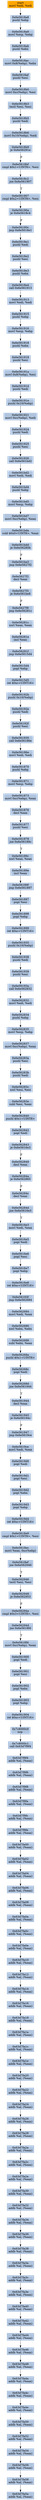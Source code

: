 digraph G {
node[shape=rectangle,style=filled,fillcolor=lightsteelblue,color=lightsteelblue]
bgcolor="transparent"
a0x6e5618a6movl_edi_edi[label="start\nmovl %edi, %edi",color="lightgrey",fillcolor="orange"];
a0x6e5618a8pushl_ebp[label="0x6e5618a8\npushl %ebp"];
a0x6e5618a9movl_esp_ebp[label="0x6e5618a9\nmovl %esp, %ebp"];
a0x6e5618abpushl_ebx[label="0x6e5618ab\npushl %ebx"];
a0x6e5618acmovl_0x8ebp__ebx[label="0x6e5618ac\nmovl 0x8(%ebp), %ebx"];
a0x6e5618afpushl_esi[label="0x6e5618af\npushl %esi"];
a0x6e5618b0movl_0xcebp__esi[label="0x6e5618b0\nmovl 0xc(%ebp), %esi"];
a0x6e5618b3testl_esi_esi[label="0x6e5618b3\ntestl %esi, %esi"];
a0x6e5618b5pushl_edi[label="0x6e5618b5\npushl %edi"];
a0x6e5618b6movl_0x10ebp__edi[label="0x6e5618b6\nmovl 0x10(%ebp), %edi"];
a0x6e5618b9je_0x6e56291e[label="0x6e5618b9\nje 0x6e56291e"];
a0x6e5618bfcmpl_0x1UINT8_esi[label="0x6e5618bf\ncmpl $0x1<UINT8>, %esi"];
a0x6e5618c2jne_0x6e561907[label="0x6e5618c2\njne 0x6e561907"];
a0x6e561907cmpl_0x2UINT8_esi[label="0x6e561907\ncmpl $0x2<UINT8>, %esi"];
a0x6e56190aje_0x6e5618c4[label="0x6e56190a\nje 0x6e5618c4"];
a0x6e56190cjmp_0x6e5618e1[label="0x6e56190c\njmp 0x6e5618e1"];
a0x6e5618e1pushl_edi[label="0x6e5618e1\npushl %edi"];
a0x6e5618e2pushl_esi[label="0x6e5618e2\npushl %esi"];
a0x6e5618e3pushl_ebx[label="0x6e5618e3\npushl %ebx"];
a0x6e5618e4call_0x6e561913[label="0x6e5618e4\ncall 0x6e561913"];
a0x6e561913movl_edi_edi[label="0x6e561913\nmovl %edi, %edi"];
a0x6e561915pushl_ebp[label="0x6e561915\npushl %ebp"];
a0x6e561916movl_esp_ebp[label="0x6e561916\nmovl %esp, %ebp"];
a0x6e561918pushl_ebx[label="0x6e561918\npushl %ebx"];
a0x6e561919pushl_esi[label="0x6e561919\npushl %esi"];
a0x6e56191amovl_0x8ebp__esi[label="0x6e56191a\nmovl 0x8(%ebp), %esi"];
a0x6e56191dpushl_edi[label="0x6e56191d\npushl %edi"];
a0x6e56191epushl_0x10ebp_[label="0x6e56191e\npushl 0x10(%ebp)"];
a0x6e561921movl_0xcebp__edi[label="0x6e561921\nmovl 0xc(%ebp), %edi"];
a0x6e561924pushl_edi[label="0x6e561924\npushl %edi"];
a0x6e561925pushl_esi[label="0x6e561925\npushl %esi"];
a0x6e561926call_0x6e561bd2[label="0x6e561926\ncall 0x6e561bd2"];
a0x6e561bd2movl_edi_edi[label="0x6e561bd2\nmovl %edi, %edi"];
a0x6e561bd4pushl_ebp[label="0x6e561bd4\npushl %ebp"];
a0x6e561bd5movl_esp_ebp[label="0x6e561bd5\nmovl %esp, %ebp"];
a0x6e561bd7movl_0xcebp__eax[label="0x6e561bd7\nmovl 0xc(%ebp), %eax"];
a0x6e561bdasubl_0x0UINT8_eax[label="0x6e561bda\nsubl $0x0<UINT8>, %eax"];
a0x6e561bddje_0x6e56280b[label="0x6e561bdd\nje 0x6e56280b"];
a0x6e561be3jmp_0x6e5627f2[label="0x6e561be3\njmp 0x6e5627f2"];
a0x6e5627f2decl_eax[label="0x6e5627f2\ndecl %eax"];
a0x6e5627f3je_0x6e561be8[label="0x6e5627f3\nje 0x6e561be8"];
a0x6e5627f9jmp_0x6e56281c[label="0x6e5627f9\njmp 0x6e56281c"];
a0x6e56281cxorl_eax_eax[label="0x6e56281c\nxorl %eax, %eax"];
a0x6e56281eincl_eax[label="0x6e56281e\nincl %eax"];
a0x6e56281fjmp_0x6e5615d4[label="0x6e56281f\njmp 0x6e5615d4"];
a0x6e5615d4popl_ebp[label="0x6e5615d4\npopl %ebp"];
a0x6e5615d5ret_0xcUINT16[label="0x6e5615d5\nret $0xc<UINT16>"];
a0x6e56192bpushl_0x10ebp_[label="0x6e56192b\npushl 0x10(%ebp)"];
a0x6e56192epushl_edi[label="0x6e56192e\npushl %edi"];
a0x6e56192fpushl_esi[label="0x6e56192f\npushl %esi"];
a0x6e561930call_0x6e56186e[label="0x6e561930\ncall 0x6e56186e"];
a0x6e56186emovl_edi_edi[label="0x6e56186e\nmovl %edi, %edi"];
a0x6e561870pushl_ebp[label="0x6e561870\npushl %ebp"];
a0x6e561871movl_esp_ebp[label="0x6e561871\nmovl %esp, %ebp"];
a0x6e561873movl_0xcebp__eax[label="0x6e561873\nmovl 0xc(%ebp), %eax"];
a0x6e561876decl_eax[label="0x6e561876\ndecl %eax"];
a0x6e561877pushl_esi[label="0x6e561877\npushl %esi"];
a0x6e561878jne_0x6e56189c[label="0x6e561878\njne 0x6e56189c"];
a0x6e56189cxorl_eax_eax[label="0x6e56189c\nxorl %eax, %eax"];
a0x6e56189eincl_eax[label="0x6e56189e\nincl %eax"];
a0x6e56189fjmp_0x6e561897[label="0x6e56189f\njmp 0x6e561897"];
a0x6e561897popl_esi[label="0x6e561897\npopl %esi"];
a0x6e561898popl_ebp[label="0x6e561898\npopl %ebp"];
a0x6e561899ret_0xcUINT16[label="0x6e561899\nret $0xc<UINT16>"];
a0x6e561935pushl_0x10ebp_[label="0x6e561935\npushl 0x10(%ebp)"];
a0x6e561938pushl_edi[label="0x6e561938\npushl %edi"];
a0x6e561939pushl_esi[label="0x6e561939\npushl %esi"];
a0x6e56193acall_0x6e562832[label="0x6e56193a\ncall 0x6e562832"];
a0x6e562832movl_edi_edi[label="0x6e562832\nmovl %edi, %edi"];
a0x6e562834pushl_ebp[label="0x6e562834\npushl %ebp"];
a0x6e562835movl_esp_ebp[label="0x6e562835\nmovl %esp, %ebp"];
a0x6e562837movl_0xcebp__eax[label="0x6e562837\nmovl 0xc(%ebp), %eax"];
a0x6e56283apushl_esi[label="0x6e56283a\npushl %esi"];
a0x6e56283bpushl_edi[label="0x6e56283b\npushl %edi"];
a0x6e56283cxorl_esi_esi[label="0x6e56283c\nxorl %esi, %esi"];
a0x6e56283esubl_esi_eax[label="0x6e56283e\nsubl %esi, %eax"];
a0x6e562840pushl_0x1UINT8[label="0x6e562840\npushl $0x1<UINT8>"];
a0x6e562842popl_edi[label="0x6e562842\npopl %edi"];
a0x6e562843je_0x6e5616e3[label="0x6e562843\nje 0x6e5616e3"];
a0x6e562849decl_eax[label="0x6e562849\ndecl %eax"];
a0x6e56284aje_0x6e562865[label="0x6e56284a\nje 0x6e562865"];
a0x6e56284cdecl_eax[label="0x6e56284c\ndecl %eax"];
a0x6e56284djne_0x6e5616e3[label="0x6e56284d\njne 0x6e5616e3"];
a0x6e5616e3movl_edi_eax[label="0x6e5616e3\nmovl %edi, %eax"];
a0x6e5616e5popl_edi[label="0x6e5616e5\npopl %edi"];
a0x6e5616e6popl_esi[label="0x6e5616e6\npopl %esi"];
a0x6e5616e7popl_ebp[label="0x6e5616e7\npopl %ebp"];
a0x6e5616e8ret_0xcUINT16[label="0x6e5616e8\nret $0xc<UINT16>"];
a0x6e56193fjmp_0x6e562684[label="0x6e56193f\njmp 0x6e562684"];
a0x6e562684movl_edi_eax[label="0x6e562684\nmovl %edi, %eax"];
a0x6e562686xorl_ebx_ebx[label="0x6e562686\nxorl %ebx, %ebx"];
a0x6e562688subl_ebx_eax[label="0x6e562688\nsubl %ebx, %eax"];
a0x6e56268apushl_0x1UINT8[label="0x6e56268a\npushl $0x1<UINT8>"];
a0x6e56268cpopl_edi[label="0x6e56268c\npopl %edi"];
a0x6e56268djne_0x6e561944[label="0x6e56268d\njne 0x6e561944"];
a0x6e561944decl_eax[label="0x6e561944\ndecl %eax"];
a0x6e561945je_0x6e56194c[label="0x6e561945\nje 0x6e56194c"];
a0x6e561947jmp_0x6e5619ce[label="0x6e561947\njmp 0x6e5619ce"];
a0x6e5619cemovl_edi_eax[label="0x6e5619ce\nmovl %edi, %eax"];
a0x6e5619d0popl_edi[label="0x6e5619d0\npopl %edi"];
a0x6e5619d1popl_esi[label="0x6e5619d1\npopl %esi"];
a0x6e5619d2popl_ebx[label="0x6e5619d2\npopl %ebx"];
a0x6e5619d3popl_ebp[label="0x6e5619d3\npopl %ebp"];
a0x6e5619d4ret_0xcUINT16[label="0x6e5619d4\nret $0xc<UINT16>"];
a0x6e5618e9cmpl_0x1UINT8_esi[label="0x6e5618e9\ncmpl $0x1<UINT8>, %esi"];
a0x6e5618ecmovl_eax_0xcebp_[label="0x6e5618ec\nmovl %eax, 0xc(%ebp)"];
a0x6e5618efjne_0x6e562946[label="0x6e5618ef\njne 0x6e562946"];
a0x6e562946testl_esi_esi[label="0x6e562946\ntestl %esi, %esi"];
a0x6e562948je_0x6e562953[label="0x6e562948\nje 0x6e562953"];
a0x6e56294acmpl_0x3UINT8_esi[label="0x6e56294a\ncmpl $0x3<UINT8>, %esi"];
a0x6e56294djne_0x6e5618fd[label="0x6e56294d\njne 0x6e5618fd"];
a0x6e5618fdmovl_0xcebp__eax[label="0x6e5618fd\nmovl 0xc(%ebp), %eax"];
a0x6e561900popl_edi[label="0x6e561900\npopl %edi"];
a0x6e561901popl_esi[label="0x6e561901\npopl %esi"];
a0x6e561902popl_ebx[label="0x6e561902\npopl %ebx"];
a0x6e561903popl_ebp[label="0x6e561903\npopl %ebp"];
a0x6e561904ret_0xcUINT16[label="0x6e561904\nret $0xc<UINT16>"];
a0x7c8000c0nop_[label="0x7c8000c0\nnop "];
a0x7c8000c1call_0x63d7f9f4[label="0x7c8000c1\ncall 0x63d7f9f4"];
a0x63d7f9f4addb_al_eax_[label="0x63d7f9f4\naddb %al, (%eax)"];
a0x63d7f9f6addb_al_eax_[label="0x63d7f9f6\naddb %al, (%eax)"];
a0x63d7f9f8addb_al_eax_[label="0x63d7f9f8\naddb %al, (%eax)"];
a0x63d7f9faaddb_al_eax_[label="0x63d7f9fa\naddb %al, (%eax)"];
a0x63d7f9fcaddb_al_eax_[label="0x63d7f9fc\naddb %al, (%eax)"];
a0x63d7f9feaddb_al_eax_[label="0x63d7f9fe\naddb %al, (%eax)"];
a0x63d7fa00addb_al_eax_[label="0x63d7fa00\naddb %al, (%eax)"];
a0x63d7fa02addb_al_eax_[label="0x63d7fa02\naddb %al, (%eax)"];
a0x63d7fa04addb_al_eax_[label="0x63d7fa04\naddb %al, (%eax)"];
a0x63d7fa06addb_al_eax_[label="0x63d7fa06\naddb %al, (%eax)"];
a0x63d7fa08addb_al_eax_[label="0x63d7fa08\naddb %al, (%eax)"];
a0x63d7fa0aaddb_al_eax_[label="0x63d7fa0a\naddb %al, (%eax)"];
a0x63d7fa0caddb_al_eax_[label="0x63d7fa0c\naddb %al, (%eax)"];
a0x63d7fa0eaddb_al_eax_[label="0x63d7fa0e\naddb %al, (%eax)"];
a0x63d7fa10addb_al_eax_[label="0x63d7fa10\naddb %al, (%eax)"];
a0x63d7fa12addb_al_eax_[label="0x63d7fa12\naddb %al, (%eax)"];
a0x63d7fa14addb_al_eax_[label="0x63d7fa14\naddb %al, (%eax)"];
a0x63d7fa16addb_al_eax_[label="0x63d7fa16\naddb %al, (%eax)"];
a0x63d7fa18addb_al_eax_[label="0x63d7fa18\naddb %al, (%eax)"];
a0x63d7fa1aaddb_al_eax_[label="0x63d7fa1a\naddb %al, (%eax)"];
a0x63d7fa1caddb_al_eax_[label="0x63d7fa1c\naddb %al, (%eax)"];
a0x63d7fa1eaddb_al_eax_[label="0x63d7fa1e\naddb %al, (%eax)"];
a0x63d7fa20addb_al_eax_[label="0x63d7fa20\naddb %al, (%eax)"];
a0x63d7fa22addb_al_eax_[label="0x63d7fa22\naddb %al, (%eax)"];
a0x63d7fa24addb_al_eax_[label="0x63d7fa24\naddb %al, (%eax)"];
a0x63d7fa26addb_al_eax_[label="0x63d7fa26\naddb %al, (%eax)"];
a0x63d7fa28addb_al_eax_[label="0x63d7fa28\naddb %al, (%eax)"];
a0x63d7fa2aaddb_al_eax_[label="0x63d7fa2a\naddb %al, (%eax)"];
a0x63d7fa2caddb_al_eax_[label="0x63d7fa2c\naddb %al, (%eax)"];
a0x63d7fa2eaddb_al_eax_[label="0x63d7fa2e\naddb %al, (%eax)"];
a0x63d7fa30addb_al_eax_[label="0x63d7fa30\naddb %al, (%eax)"];
a0x63d7fa32addb_al_eax_[label="0x63d7fa32\naddb %al, (%eax)"];
a0x63d7fa34addb_al_eax_[label="0x63d7fa34\naddb %al, (%eax)"];
a0x63d7fa36addb_al_eax_[label="0x63d7fa36\naddb %al, (%eax)"];
a0x63d7fa38addb_al_eax_[label="0x63d7fa38\naddb %al, (%eax)"];
a0x63d7fa3aaddb_al_eax_[label="0x63d7fa3a\naddb %al, (%eax)"];
a0x63d7fa3caddb_al_eax_[label="0x63d7fa3c\naddb %al, (%eax)"];
a0x63d7fa3eaddb_al_eax_[label="0x63d7fa3e\naddb %al, (%eax)"];
a0x63d7fa40addb_al_eax_[label="0x63d7fa40\naddb %al, (%eax)"];
a0x63d7fa42addb_al_eax_[label="0x63d7fa42\naddb %al, (%eax)"];
a0x63d7fa44addb_al_eax_[label="0x63d7fa44\naddb %al, (%eax)"];
a0x63d7fa46addb_al_eax_[label="0x63d7fa46\naddb %al, (%eax)"];
a0x63d7fa48addb_al_eax_[label="0x63d7fa48\naddb %al, (%eax)"];
a0x63d7fa4aaddb_al_eax_[label="0x63d7fa4a\naddb %al, (%eax)"];
a0x63d7fa4caddb_al_eax_[label="0x63d7fa4c\naddb %al, (%eax)"];
a0x63d7fa4eaddb_al_eax_[label="0x63d7fa4e\naddb %al, (%eax)"];
a0x63d7fa50addb_al_eax_[label="0x63d7fa50\naddb %al, (%eax)"];
a0x63d7fa52addb_al_eax_[label="0x63d7fa52\naddb %al, (%eax)"];
a0x63d7fa54addb_al_eax_[label="0x63d7fa54\naddb %al, (%eax)"];
a0x63d7fa56addb_al_eax_[label="0x63d7fa56\naddb %al, (%eax)"];
a0x63d7fa58addb_al_eax_[label="0x63d7fa58\naddb %al, (%eax)"];
a0x63d7fa5aaddb_al_eax_[label="0x63d7fa5a\naddb %al, (%eax)"];
a0x6e5618a6movl_edi_edi -> a0x6e5618a8pushl_ebp [color="#000000"];
a0x6e5618a8pushl_ebp -> a0x6e5618a9movl_esp_ebp [color="#000000"];
a0x6e5618a9movl_esp_ebp -> a0x6e5618abpushl_ebx [color="#000000"];
a0x6e5618abpushl_ebx -> a0x6e5618acmovl_0x8ebp__ebx [color="#000000"];
a0x6e5618acmovl_0x8ebp__ebx -> a0x6e5618afpushl_esi [color="#000000"];
a0x6e5618afpushl_esi -> a0x6e5618b0movl_0xcebp__esi [color="#000000"];
a0x6e5618b0movl_0xcebp__esi -> a0x6e5618b3testl_esi_esi [color="#000000"];
a0x6e5618b3testl_esi_esi -> a0x6e5618b5pushl_edi [color="#000000"];
a0x6e5618b5pushl_edi -> a0x6e5618b6movl_0x10ebp__edi [color="#000000"];
a0x6e5618b6movl_0x10ebp__edi -> a0x6e5618b9je_0x6e56291e [color="#000000"];
a0x6e5618b9je_0x6e56291e -> a0x6e5618bfcmpl_0x1UINT8_esi [color="#000000",label="F"];
a0x6e5618bfcmpl_0x1UINT8_esi -> a0x6e5618c2jne_0x6e561907 [color="#000000"];
a0x6e5618c2jne_0x6e561907 -> a0x6e561907cmpl_0x2UINT8_esi [color="#000000",label="T"];
a0x6e561907cmpl_0x2UINT8_esi -> a0x6e56190aje_0x6e5618c4 [color="#000000"];
a0x6e56190aje_0x6e5618c4 -> a0x6e56190cjmp_0x6e5618e1 [color="#000000",label="F"];
a0x6e56190cjmp_0x6e5618e1 -> a0x6e5618e1pushl_edi [color="#000000"];
a0x6e5618e1pushl_edi -> a0x6e5618e2pushl_esi [color="#000000"];
a0x6e5618e2pushl_esi -> a0x6e5618e3pushl_ebx [color="#000000"];
a0x6e5618e3pushl_ebx -> a0x6e5618e4call_0x6e561913 [color="#000000"];
a0x6e5618e4call_0x6e561913 -> a0x6e561913movl_edi_edi [color="#000000"];
a0x6e561913movl_edi_edi -> a0x6e561915pushl_ebp [color="#000000"];
a0x6e561915pushl_ebp -> a0x6e561916movl_esp_ebp [color="#000000"];
a0x6e561916movl_esp_ebp -> a0x6e561918pushl_ebx [color="#000000"];
a0x6e561918pushl_ebx -> a0x6e561919pushl_esi [color="#000000"];
a0x6e561919pushl_esi -> a0x6e56191amovl_0x8ebp__esi [color="#000000"];
a0x6e56191amovl_0x8ebp__esi -> a0x6e56191dpushl_edi [color="#000000"];
a0x6e56191dpushl_edi -> a0x6e56191epushl_0x10ebp_ [color="#000000"];
a0x6e56191epushl_0x10ebp_ -> a0x6e561921movl_0xcebp__edi [color="#000000"];
a0x6e561921movl_0xcebp__edi -> a0x6e561924pushl_edi [color="#000000"];
a0x6e561924pushl_edi -> a0x6e561925pushl_esi [color="#000000"];
a0x6e561925pushl_esi -> a0x6e561926call_0x6e561bd2 [color="#000000"];
a0x6e561926call_0x6e561bd2 -> a0x6e561bd2movl_edi_edi [color="#000000"];
a0x6e561bd2movl_edi_edi -> a0x6e561bd4pushl_ebp [color="#000000"];
a0x6e561bd4pushl_ebp -> a0x6e561bd5movl_esp_ebp [color="#000000"];
a0x6e561bd5movl_esp_ebp -> a0x6e561bd7movl_0xcebp__eax [color="#000000"];
a0x6e561bd7movl_0xcebp__eax -> a0x6e561bdasubl_0x0UINT8_eax [color="#000000"];
a0x6e561bdasubl_0x0UINT8_eax -> a0x6e561bddje_0x6e56280b [color="#000000"];
a0x6e561bddje_0x6e56280b -> a0x6e561be3jmp_0x6e5627f2 [color="#000000",label="F"];
a0x6e561be3jmp_0x6e5627f2 -> a0x6e5627f2decl_eax [color="#000000"];
a0x6e5627f2decl_eax -> a0x6e5627f3je_0x6e561be8 [color="#000000"];
a0x6e5627f3je_0x6e561be8 -> a0x6e5627f9jmp_0x6e56281c [color="#000000",label="F"];
a0x6e5627f9jmp_0x6e56281c -> a0x6e56281cxorl_eax_eax [color="#000000"];
a0x6e56281cxorl_eax_eax -> a0x6e56281eincl_eax [color="#000000"];
a0x6e56281eincl_eax -> a0x6e56281fjmp_0x6e5615d4 [color="#000000"];
a0x6e56281fjmp_0x6e5615d4 -> a0x6e5615d4popl_ebp [color="#000000"];
a0x6e5615d4popl_ebp -> a0x6e5615d5ret_0xcUINT16 [color="#000000"];
a0x6e5615d5ret_0xcUINT16 -> a0x6e56192bpushl_0x10ebp_ [color="#000000"];
a0x6e56192bpushl_0x10ebp_ -> a0x6e56192epushl_edi [color="#000000"];
a0x6e56192epushl_edi -> a0x6e56192fpushl_esi [color="#000000"];
a0x6e56192fpushl_esi -> a0x6e561930call_0x6e56186e [color="#000000"];
a0x6e561930call_0x6e56186e -> a0x6e56186emovl_edi_edi [color="#000000"];
a0x6e56186emovl_edi_edi -> a0x6e561870pushl_ebp [color="#000000"];
a0x6e561870pushl_ebp -> a0x6e561871movl_esp_ebp [color="#000000"];
a0x6e561871movl_esp_ebp -> a0x6e561873movl_0xcebp__eax [color="#000000"];
a0x6e561873movl_0xcebp__eax -> a0x6e561876decl_eax [color="#000000"];
a0x6e561876decl_eax -> a0x6e561877pushl_esi [color="#000000"];
a0x6e561877pushl_esi -> a0x6e561878jne_0x6e56189c [color="#000000"];
a0x6e561878jne_0x6e56189c -> a0x6e56189cxorl_eax_eax [color="#000000",label="T"];
a0x6e56189cxorl_eax_eax -> a0x6e56189eincl_eax [color="#000000"];
a0x6e56189eincl_eax -> a0x6e56189fjmp_0x6e561897 [color="#000000"];
a0x6e56189fjmp_0x6e561897 -> a0x6e561897popl_esi [color="#000000"];
a0x6e561897popl_esi -> a0x6e561898popl_ebp [color="#000000"];
a0x6e561898popl_ebp -> a0x6e561899ret_0xcUINT16 [color="#000000"];
a0x6e561899ret_0xcUINT16 -> a0x6e561935pushl_0x10ebp_ [color="#000000"];
a0x6e561935pushl_0x10ebp_ -> a0x6e561938pushl_edi [color="#000000"];
a0x6e561938pushl_edi -> a0x6e561939pushl_esi [color="#000000"];
a0x6e561939pushl_esi -> a0x6e56193acall_0x6e562832 [color="#000000"];
a0x6e56193acall_0x6e562832 -> a0x6e562832movl_edi_edi [color="#000000"];
a0x6e562832movl_edi_edi -> a0x6e562834pushl_ebp [color="#000000"];
a0x6e562834pushl_ebp -> a0x6e562835movl_esp_ebp [color="#000000"];
a0x6e562835movl_esp_ebp -> a0x6e562837movl_0xcebp__eax [color="#000000"];
a0x6e562837movl_0xcebp__eax -> a0x6e56283apushl_esi [color="#000000"];
a0x6e56283apushl_esi -> a0x6e56283bpushl_edi [color="#000000"];
a0x6e56283bpushl_edi -> a0x6e56283cxorl_esi_esi [color="#000000"];
a0x6e56283cxorl_esi_esi -> a0x6e56283esubl_esi_eax [color="#000000"];
a0x6e56283esubl_esi_eax -> a0x6e562840pushl_0x1UINT8 [color="#000000"];
a0x6e562840pushl_0x1UINT8 -> a0x6e562842popl_edi [color="#000000"];
a0x6e562842popl_edi -> a0x6e562843je_0x6e5616e3 [color="#000000"];
a0x6e562843je_0x6e5616e3 -> a0x6e562849decl_eax [color="#000000",label="F"];
a0x6e562849decl_eax -> a0x6e56284aje_0x6e562865 [color="#000000"];
a0x6e56284aje_0x6e562865 -> a0x6e56284cdecl_eax [color="#000000",label="F"];
a0x6e56284cdecl_eax -> a0x6e56284djne_0x6e5616e3 [color="#000000"];
a0x6e56284djne_0x6e5616e3 -> a0x6e5616e3movl_edi_eax [color="#000000",label="T"];
a0x6e5616e3movl_edi_eax -> a0x6e5616e5popl_edi [color="#000000"];
a0x6e5616e5popl_edi -> a0x6e5616e6popl_esi [color="#000000"];
a0x6e5616e6popl_esi -> a0x6e5616e7popl_ebp [color="#000000"];
a0x6e5616e7popl_ebp -> a0x6e5616e8ret_0xcUINT16 [color="#000000"];
a0x6e5616e8ret_0xcUINT16 -> a0x6e56193fjmp_0x6e562684 [color="#000000"];
a0x6e56193fjmp_0x6e562684 -> a0x6e562684movl_edi_eax [color="#000000"];
a0x6e562684movl_edi_eax -> a0x6e562686xorl_ebx_ebx [color="#000000"];
a0x6e562686xorl_ebx_ebx -> a0x6e562688subl_ebx_eax [color="#000000"];
a0x6e562688subl_ebx_eax -> a0x6e56268apushl_0x1UINT8 [color="#000000"];
a0x6e56268apushl_0x1UINT8 -> a0x6e56268cpopl_edi [color="#000000"];
a0x6e56268cpopl_edi -> a0x6e56268djne_0x6e561944 [color="#000000"];
a0x6e56268djne_0x6e561944 -> a0x6e561944decl_eax [color="#000000",label="T"];
a0x6e561944decl_eax -> a0x6e561945je_0x6e56194c [color="#000000"];
a0x6e561945je_0x6e56194c -> a0x6e561947jmp_0x6e5619ce [color="#000000",label="F"];
a0x6e561947jmp_0x6e5619ce -> a0x6e5619cemovl_edi_eax [color="#000000"];
a0x6e5619cemovl_edi_eax -> a0x6e5619d0popl_edi [color="#000000"];
a0x6e5619d0popl_edi -> a0x6e5619d1popl_esi [color="#000000"];
a0x6e5619d1popl_esi -> a0x6e5619d2popl_ebx [color="#000000"];
a0x6e5619d2popl_ebx -> a0x6e5619d3popl_ebp [color="#000000"];
a0x6e5619d3popl_ebp -> a0x6e5619d4ret_0xcUINT16 [color="#000000"];
a0x6e5619d4ret_0xcUINT16 -> a0x6e5618e9cmpl_0x1UINT8_esi [color="#000000"];
a0x6e5618e9cmpl_0x1UINT8_esi -> a0x6e5618ecmovl_eax_0xcebp_ [color="#000000"];
a0x6e5618ecmovl_eax_0xcebp_ -> a0x6e5618efjne_0x6e562946 [color="#000000"];
a0x6e5618efjne_0x6e562946 -> a0x6e562946testl_esi_esi [color="#000000",label="T"];
a0x6e562946testl_esi_esi -> a0x6e562948je_0x6e562953 [color="#000000"];
a0x6e562948je_0x6e562953 -> a0x6e56294acmpl_0x3UINT8_esi [color="#000000",label="F"];
a0x6e56294acmpl_0x3UINT8_esi -> a0x6e56294djne_0x6e5618fd [color="#000000"];
a0x6e56294djne_0x6e5618fd -> a0x6e5618fdmovl_0xcebp__eax [color="#000000",label="T"];
a0x6e5618fdmovl_0xcebp__eax -> a0x6e561900popl_edi [color="#000000"];
a0x6e561900popl_edi -> a0x6e561901popl_esi [color="#000000"];
a0x6e561901popl_esi -> a0x6e561902popl_ebx [color="#000000"];
a0x6e561902popl_ebx -> a0x6e561903popl_ebp [color="#000000"];
a0x6e561903popl_ebp -> a0x6e561904ret_0xcUINT16 [color="#000000"];
a0x6e561904ret_0xcUINT16 -> a0x7c8000c0nop_ [color="#000000"];
a0x7c8000c0nop_ -> a0x7c8000c1call_0x63d7f9f4 [color="#000000"];
a0x7c8000c1call_0x63d7f9f4 -> a0x63d7f9f4addb_al_eax_ [color="#000000"];
a0x63d7f9f4addb_al_eax_ -> a0x63d7f9f6addb_al_eax_ [color="#000000"];
a0x63d7f9f6addb_al_eax_ -> a0x63d7f9f8addb_al_eax_ [color="#000000"];
a0x63d7f9f8addb_al_eax_ -> a0x63d7f9faaddb_al_eax_ [color="#000000"];
a0x63d7f9faaddb_al_eax_ -> a0x63d7f9fcaddb_al_eax_ [color="#000000"];
a0x63d7f9fcaddb_al_eax_ -> a0x63d7f9feaddb_al_eax_ [color="#000000"];
a0x63d7f9feaddb_al_eax_ -> a0x63d7fa00addb_al_eax_ [color="#000000"];
a0x63d7fa00addb_al_eax_ -> a0x63d7fa02addb_al_eax_ [color="#000000"];
a0x63d7fa02addb_al_eax_ -> a0x63d7fa04addb_al_eax_ [color="#000000"];
a0x63d7fa04addb_al_eax_ -> a0x63d7fa06addb_al_eax_ [color="#000000"];
a0x63d7fa06addb_al_eax_ -> a0x63d7fa08addb_al_eax_ [color="#000000"];
a0x63d7fa08addb_al_eax_ -> a0x63d7fa0aaddb_al_eax_ [color="#000000"];
a0x63d7fa0aaddb_al_eax_ -> a0x63d7fa0caddb_al_eax_ [color="#000000"];
a0x63d7fa0caddb_al_eax_ -> a0x63d7fa0eaddb_al_eax_ [color="#000000"];
a0x63d7fa0eaddb_al_eax_ -> a0x63d7fa10addb_al_eax_ [color="#000000"];
a0x63d7fa10addb_al_eax_ -> a0x63d7fa12addb_al_eax_ [color="#000000"];
a0x63d7fa12addb_al_eax_ -> a0x63d7fa14addb_al_eax_ [color="#000000"];
a0x63d7fa14addb_al_eax_ -> a0x63d7fa16addb_al_eax_ [color="#000000"];
a0x63d7fa16addb_al_eax_ -> a0x63d7fa18addb_al_eax_ [color="#000000"];
a0x63d7fa18addb_al_eax_ -> a0x63d7fa1aaddb_al_eax_ [color="#000000"];
a0x63d7fa1aaddb_al_eax_ -> a0x63d7fa1caddb_al_eax_ [color="#000000"];
a0x63d7fa1caddb_al_eax_ -> a0x63d7fa1eaddb_al_eax_ [color="#000000"];
a0x63d7fa1eaddb_al_eax_ -> a0x63d7fa20addb_al_eax_ [color="#000000"];
a0x63d7fa20addb_al_eax_ -> a0x63d7fa22addb_al_eax_ [color="#000000"];
a0x63d7fa22addb_al_eax_ -> a0x63d7fa24addb_al_eax_ [color="#000000"];
a0x63d7fa24addb_al_eax_ -> a0x63d7fa26addb_al_eax_ [color="#000000"];
a0x63d7fa26addb_al_eax_ -> a0x63d7fa28addb_al_eax_ [color="#000000"];
a0x63d7fa28addb_al_eax_ -> a0x63d7fa2aaddb_al_eax_ [color="#000000"];
a0x63d7fa2aaddb_al_eax_ -> a0x63d7fa2caddb_al_eax_ [color="#000000"];
a0x63d7fa2caddb_al_eax_ -> a0x63d7fa2eaddb_al_eax_ [color="#000000"];
a0x63d7fa2eaddb_al_eax_ -> a0x63d7fa30addb_al_eax_ [color="#000000"];
a0x63d7fa30addb_al_eax_ -> a0x63d7fa32addb_al_eax_ [color="#000000"];
a0x63d7fa32addb_al_eax_ -> a0x63d7fa34addb_al_eax_ [color="#000000"];
a0x63d7fa34addb_al_eax_ -> a0x63d7fa36addb_al_eax_ [color="#000000"];
a0x63d7fa36addb_al_eax_ -> a0x63d7fa38addb_al_eax_ [color="#000000"];
a0x63d7fa38addb_al_eax_ -> a0x63d7fa3aaddb_al_eax_ [color="#000000"];
a0x63d7fa3aaddb_al_eax_ -> a0x63d7fa3caddb_al_eax_ [color="#000000"];
a0x63d7fa3caddb_al_eax_ -> a0x63d7fa3eaddb_al_eax_ [color="#000000"];
a0x63d7fa3eaddb_al_eax_ -> a0x63d7fa40addb_al_eax_ [color="#000000"];
a0x63d7fa40addb_al_eax_ -> a0x63d7fa42addb_al_eax_ [color="#000000"];
a0x63d7fa42addb_al_eax_ -> a0x63d7fa44addb_al_eax_ [color="#000000"];
a0x63d7fa44addb_al_eax_ -> a0x63d7fa46addb_al_eax_ [color="#000000"];
a0x63d7fa46addb_al_eax_ -> a0x63d7fa48addb_al_eax_ [color="#000000"];
a0x63d7fa48addb_al_eax_ -> a0x63d7fa4aaddb_al_eax_ [color="#000000"];
a0x63d7fa4aaddb_al_eax_ -> a0x63d7fa4caddb_al_eax_ [color="#000000"];
a0x63d7fa4caddb_al_eax_ -> a0x63d7fa4eaddb_al_eax_ [color="#000000"];
a0x63d7fa4eaddb_al_eax_ -> a0x63d7fa50addb_al_eax_ [color="#000000"];
a0x63d7fa50addb_al_eax_ -> a0x63d7fa52addb_al_eax_ [color="#000000"];
a0x63d7fa52addb_al_eax_ -> a0x63d7fa54addb_al_eax_ [color="#000000"];
a0x63d7fa54addb_al_eax_ -> a0x63d7fa56addb_al_eax_ [color="#000000"];
a0x63d7fa56addb_al_eax_ -> a0x63d7fa58addb_al_eax_ [color="#000000"];
a0x63d7fa58addb_al_eax_ -> a0x63d7fa5aaddb_al_eax_ [color="#000000"];
}
